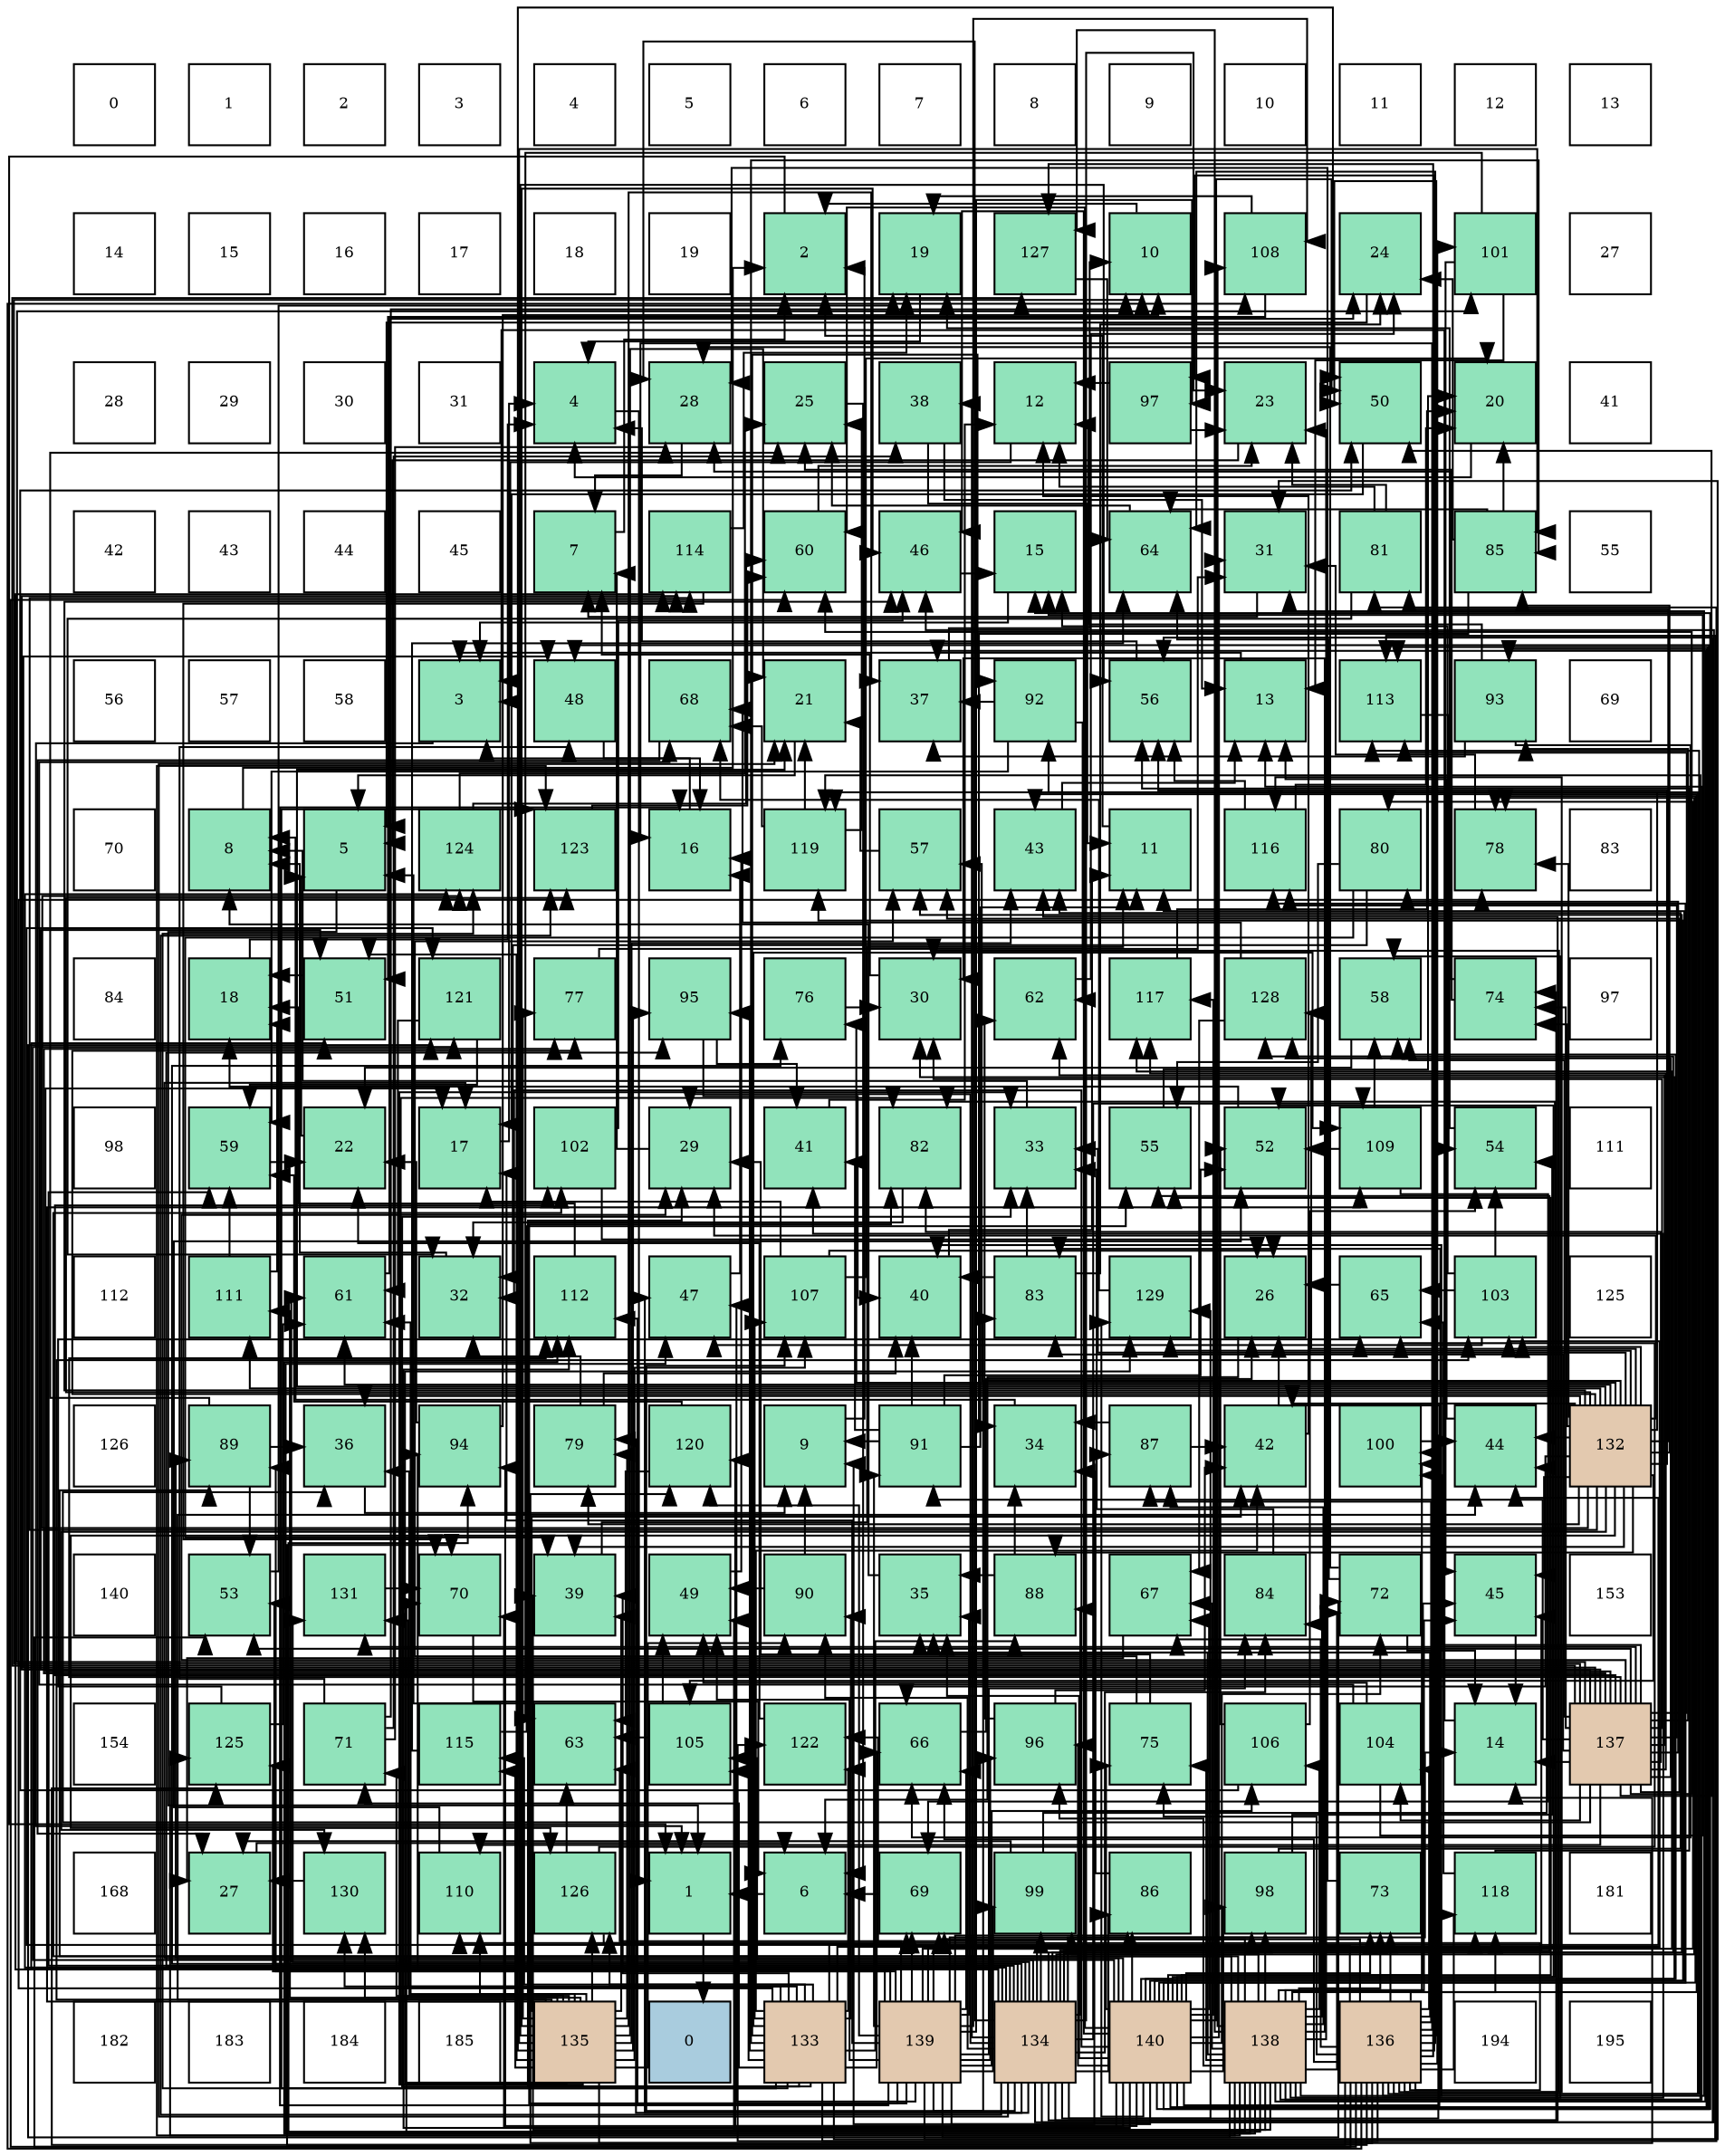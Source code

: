 digraph layout{
 rankdir=TB;
 splines=ortho;
 node [style=filled shape=square fixedsize=true width=0.6];
0[label="0", fontsize=8, fillcolor="#ffffff"];
1[label="1", fontsize=8, fillcolor="#ffffff"];
2[label="2", fontsize=8, fillcolor="#ffffff"];
3[label="3", fontsize=8, fillcolor="#ffffff"];
4[label="4", fontsize=8, fillcolor="#ffffff"];
5[label="5", fontsize=8, fillcolor="#ffffff"];
6[label="6", fontsize=8, fillcolor="#ffffff"];
7[label="7", fontsize=8, fillcolor="#ffffff"];
8[label="8", fontsize=8, fillcolor="#ffffff"];
9[label="9", fontsize=8, fillcolor="#ffffff"];
10[label="10", fontsize=8, fillcolor="#ffffff"];
11[label="11", fontsize=8, fillcolor="#ffffff"];
12[label="12", fontsize=8, fillcolor="#ffffff"];
13[label="13", fontsize=8, fillcolor="#ffffff"];
14[label="14", fontsize=8, fillcolor="#ffffff"];
15[label="15", fontsize=8, fillcolor="#ffffff"];
16[label="16", fontsize=8, fillcolor="#ffffff"];
17[label="17", fontsize=8, fillcolor="#ffffff"];
18[label="18", fontsize=8, fillcolor="#ffffff"];
19[label="19", fontsize=8, fillcolor="#ffffff"];
20[label="2", fontsize=8, fillcolor="#91e3bb"];
21[label="19", fontsize=8, fillcolor="#91e3bb"];
22[label="127", fontsize=8, fillcolor="#91e3bb"];
23[label="10", fontsize=8, fillcolor="#91e3bb"];
24[label="108", fontsize=8, fillcolor="#91e3bb"];
25[label="24", fontsize=8, fillcolor="#91e3bb"];
26[label="101", fontsize=8, fillcolor="#91e3bb"];
27[label="27", fontsize=8, fillcolor="#ffffff"];
28[label="28", fontsize=8, fillcolor="#ffffff"];
29[label="29", fontsize=8, fillcolor="#ffffff"];
30[label="30", fontsize=8, fillcolor="#ffffff"];
31[label="31", fontsize=8, fillcolor="#ffffff"];
32[label="4", fontsize=8, fillcolor="#91e3bb"];
33[label="28", fontsize=8, fillcolor="#91e3bb"];
34[label="25", fontsize=8, fillcolor="#91e3bb"];
35[label="38", fontsize=8, fillcolor="#91e3bb"];
36[label="12", fontsize=8, fillcolor="#91e3bb"];
37[label="97", fontsize=8, fillcolor="#91e3bb"];
38[label="23", fontsize=8, fillcolor="#91e3bb"];
39[label="50", fontsize=8, fillcolor="#91e3bb"];
40[label="20", fontsize=8, fillcolor="#91e3bb"];
41[label="41", fontsize=8, fillcolor="#ffffff"];
42[label="42", fontsize=8, fillcolor="#ffffff"];
43[label="43", fontsize=8, fillcolor="#ffffff"];
44[label="44", fontsize=8, fillcolor="#ffffff"];
45[label="45", fontsize=8, fillcolor="#ffffff"];
46[label="7", fontsize=8, fillcolor="#91e3bb"];
47[label="114", fontsize=8, fillcolor="#91e3bb"];
48[label="60", fontsize=8, fillcolor="#91e3bb"];
49[label="46", fontsize=8, fillcolor="#91e3bb"];
50[label="15", fontsize=8, fillcolor="#91e3bb"];
51[label="64", fontsize=8, fillcolor="#91e3bb"];
52[label="31", fontsize=8, fillcolor="#91e3bb"];
53[label="81", fontsize=8, fillcolor="#91e3bb"];
54[label="85", fontsize=8, fillcolor="#91e3bb"];
55[label="55", fontsize=8, fillcolor="#ffffff"];
56[label="56", fontsize=8, fillcolor="#ffffff"];
57[label="57", fontsize=8, fillcolor="#ffffff"];
58[label="58", fontsize=8, fillcolor="#ffffff"];
59[label="3", fontsize=8, fillcolor="#91e3bb"];
60[label="48", fontsize=8, fillcolor="#91e3bb"];
61[label="68", fontsize=8, fillcolor="#91e3bb"];
62[label="21", fontsize=8, fillcolor="#91e3bb"];
63[label="37", fontsize=8, fillcolor="#91e3bb"];
64[label="92", fontsize=8, fillcolor="#91e3bb"];
65[label="56", fontsize=8, fillcolor="#91e3bb"];
66[label="13", fontsize=8, fillcolor="#91e3bb"];
67[label="113", fontsize=8, fillcolor="#91e3bb"];
68[label="93", fontsize=8, fillcolor="#91e3bb"];
69[label="69", fontsize=8, fillcolor="#ffffff"];
70[label="70", fontsize=8, fillcolor="#ffffff"];
71[label="8", fontsize=8, fillcolor="#91e3bb"];
72[label="5", fontsize=8, fillcolor="#91e3bb"];
73[label="124", fontsize=8, fillcolor="#91e3bb"];
74[label="123", fontsize=8, fillcolor="#91e3bb"];
75[label="16", fontsize=8, fillcolor="#91e3bb"];
76[label="119", fontsize=8, fillcolor="#91e3bb"];
77[label="57", fontsize=8, fillcolor="#91e3bb"];
78[label="43", fontsize=8, fillcolor="#91e3bb"];
79[label="11", fontsize=8, fillcolor="#91e3bb"];
80[label="116", fontsize=8, fillcolor="#91e3bb"];
81[label="80", fontsize=8, fillcolor="#91e3bb"];
82[label="78", fontsize=8, fillcolor="#91e3bb"];
83[label="83", fontsize=8, fillcolor="#ffffff"];
84[label="84", fontsize=8, fillcolor="#ffffff"];
85[label="18", fontsize=8, fillcolor="#91e3bb"];
86[label="51", fontsize=8, fillcolor="#91e3bb"];
87[label="121", fontsize=8, fillcolor="#91e3bb"];
88[label="77", fontsize=8, fillcolor="#91e3bb"];
89[label="95", fontsize=8, fillcolor="#91e3bb"];
90[label="76", fontsize=8, fillcolor="#91e3bb"];
91[label="30", fontsize=8, fillcolor="#91e3bb"];
92[label="62", fontsize=8, fillcolor="#91e3bb"];
93[label="117", fontsize=8, fillcolor="#91e3bb"];
94[label="128", fontsize=8, fillcolor="#91e3bb"];
95[label="58", fontsize=8, fillcolor="#91e3bb"];
96[label="74", fontsize=8, fillcolor="#91e3bb"];
97[label="97", fontsize=8, fillcolor="#ffffff"];
98[label="98", fontsize=8, fillcolor="#ffffff"];
99[label="59", fontsize=8, fillcolor="#91e3bb"];
100[label="22", fontsize=8, fillcolor="#91e3bb"];
101[label="17", fontsize=8, fillcolor="#91e3bb"];
102[label="102", fontsize=8, fillcolor="#91e3bb"];
103[label="29", fontsize=8, fillcolor="#91e3bb"];
104[label="41", fontsize=8, fillcolor="#91e3bb"];
105[label="82", fontsize=8, fillcolor="#91e3bb"];
106[label="33", fontsize=8, fillcolor="#91e3bb"];
107[label="55", fontsize=8, fillcolor="#91e3bb"];
108[label="52", fontsize=8, fillcolor="#91e3bb"];
109[label="109", fontsize=8, fillcolor="#91e3bb"];
110[label="54", fontsize=8, fillcolor="#91e3bb"];
111[label="111", fontsize=8, fillcolor="#ffffff"];
112[label="112", fontsize=8, fillcolor="#ffffff"];
113[label="111", fontsize=8, fillcolor="#91e3bb"];
114[label="61", fontsize=8, fillcolor="#91e3bb"];
115[label="32", fontsize=8, fillcolor="#91e3bb"];
116[label="112", fontsize=8, fillcolor="#91e3bb"];
117[label="47", fontsize=8, fillcolor="#91e3bb"];
118[label="107", fontsize=8, fillcolor="#91e3bb"];
119[label="40", fontsize=8, fillcolor="#91e3bb"];
120[label="83", fontsize=8, fillcolor="#91e3bb"];
121[label="129", fontsize=8, fillcolor="#91e3bb"];
122[label="26", fontsize=8, fillcolor="#91e3bb"];
123[label="65", fontsize=8, fillcolor="#91e3bb"];
124[label="103", fontsize=8, fillcolor="#91e3bb"];
125[label="125", fontsize=8, fillcolor="#ffffff"];
126[label="126", fontsize=8, fillcolor="#ffffff"];
127[label="89", fontsize=8, fillcolor="#91e3bb"];
128[label="36", fontsize=8, fillcolor="#91e3bb"];
129[label="94", fontsize=8, fillcolor="#91e3bb"];
130[label="79", fontsize=8, fillcolor="#91e3bb"];
131[label="120", fontsize=8, fillcolor="#91e3bb"];
132[label="9", fontsize=8, fillcolor="#91e3bb"];
133[label="91", fontsize=8, fillcolor="#91e3bb"];
134[label="34", fontsize=8, fillcolor="#91e3bb"];
135[label="87", fontsize=8, fillcolor="#91e3bb"];
136[label="42", fontsize=8, fillcolor="#91e3bb"];
137[label="100", fontsize=8, fillcolor="#91e3bb"];
138[label="44", fontsize=8, fillcolor="#91e3bb"];
139[label="132", fontsize=8, fillcolor="#e3c9af"];
140[label="140", fontsize=8, fillcolor="#ffffff"];
141[label="53", fontsize=8, fillcolor="#91e3bb"];
142[label="131", fontsize=8, fillcolor="#91e3bb"];
143[label="70", fontsize=8, fillcolor="#91e3bb"];
144[label="39", fontsize=8, fillcolor="#91e3bb"];
145[label="49", fontsize=8, fillcolor="#91e3bb"];
146[label="90", fontsize=8, fillcolor="#91e3bb"];
147[label="35", fontsize=8, fillcolor="#91e3bb"];
148[label="88", fontsize=8, fillcolor="#91e3bb"];
149[label="67", fontsize=8, fillcolor="#91e3bb"];
150[label="84", fontsize=8, fillcolor="#91e3bb"];
151[label="72", fontsize=8, fillcolor="#91e3bb"];
152[label="45", fontsize=8, fillcolor="#91e3bb"];
153[label="153", fontsize=8, fillcolor="#ffffff"];
154[label="154", fontsize=8, fillcolor="#ffffff"];
155[label="125", fontsize=8, fillcolor="#91e3bb"];
156[label="71", fontsize=8, fillcolor="#91e3bb"];
157[label="115", fontsize=8, fillcolor="#91e3bb"];
158[label="63", fontsize=8, fillcolor="#91e3bb"];
159[label="105", fontsize=8, fillcolor="#91e3bb"];
160[label="122", fontsize=8, fillcolor="#91e3bb"];
161[label="66", fontsize=8, fillcolor="#91e3bb"];
162[label="96", fontsize=8, fillcolor="#91e3bb"];
163[label="75", fontsize=8, fillcolor="#91e3bb"];
164[label="106", fontsize=8, fillcolor="#91e3bb"];
165[label="104", fontsize=8, fillcolor="#91e3bb"];
166[label="14", fontsize=8, fillcolor="#91e3bb"];
167[label="137", fontsize=8, fillcolor="#e3c9af"];
168[label="168", fontsize=8, fillcolor="#ffffff"];
169[label="27", fontsize=8, fillcolor="#91e3bb"];
170[label="130", fontsize=8, fillcolor="#91e3bb"];
171[label="110", fontsize=8, fillcolor="#91e3bb"];
172[label="126", fontsize=8, fillcolor="#91e3bb"];
173[label="1", fontsize=8, fillcolor="#91e3bb"];
174[label="6", fontsize=8, fillcolor="#91e3bb"];
175[label="69", fontsize=8, fillcolor="#91e3bb"];
176[label="99", fontsize=8, fillcolor="#91e3bb"];
177[label="86", fontsize=8, fillcolor="#91e3bb"];
178[label="98", fontsize=8, fillcolor="#91e3bb"];
179[label="73", fontsize=8, fillcolor="#91e3bb"];
180[label="118", fontsize=8, fillcolor="#91e3bb"];
181[label="181", fontsize=8, fillcolor="#ffffff"];
182[label="182", fontsize=8, fillcolor="#ffffff"];
183[label="183", fontsize=8, fillcolor="#ffffff"];
184[label="184", fontsize=8, fillcolor="#ffffff"];
185[label="185", fontsize=8, fillcolor="#ffffff"];
186[label="135", fontsize=8, fillcolor="#e3c9af"];
187[label="0", fontsize=8, fillcolor="#a9ccde"];
188[label="133", fontsize=8, fillcolor="#e3c9af"];
189[label="139", fontsize=8, fillcolor="#e3c9af"];
190[label="134", fontsize=8, fillcolor="#e3c9af"];
191[label="140", fontsize=8, fillcolor="#e3c9af"];
192[label="138", fontsize=8, fillcolor="#e3c9af"];
193[label="136", fontsize=8, fillcolor="#e3c9af"];
194[label="194", fontsize=8, fillcolor="#ffffff"];
195[label="195", fontsize=8, fillcolor="#ffffff"];
edge [constraint=false, style=vis];173 -> 187;
20 -> 173;
59 -> 173;
32 -> 173;
72 -> 173;
174 -> 173;
46 -> 20;
71 -> 20;
132 -> 20;
23 -> 20;
79 -> 20;
36 -> 59;
66 -> 59;
166 -> 59;
50 -> 59;
75 -> 59;
101 -> 32;
85 -> 32;
21 -> 32;
40 -> 32;
62 -> 72;
100 -> 72;
38 -> 72;
25 -> 72;
34 -> 174;
122 -> 174;
169 -> 174;
33 -> 46;
103 -> 46;
91 -> 46;
52 -> 46;
115 -> 71;
106 -> 71;
134 -> 71;
147 -> 71;
128 -> 132;
63 -> 23;
35 -> 79;
35 -> 66;
144 -> 79;
119 -> 79;
104 -> 36;
136 -> 36;
78 -> 66;
138 -> 66;
152 -> 166;
49 -> 50;
117 -> 75;
60 -> 75;
145 -> 75;
39 -> 101;
86 -> 85;
108 -> 85;
141 -> 21;
110 -> 21;
107 -> 40;
65 -> 32;
77 -> 62;
95 -> 100;
99 -> 100;
48 -> 38;
114 -> 25;
92 -> 25;
158 -> 72;
51 -> 34;
123 -> 122;
161 -> 122;
149 -> 169;
61 -> 169;
175 -> 174;
143 -> 174;
156 -> 23;
156 -> 33;
156 -> 35;
156 -> 60;
151 -> 166;
151 -> 33;
151 -> 51;
179 -> 33;
96 -> 34;
96 -> 33;
163 -> 103;
163 -> 77;
90 -> 91;
88 -> 52;
82 -> 52;
130 -> 115;
130 -> 119;
81 -> 115;
81 -> 144;
81 -> 107;
53 -> 36;
53 -> 38;
53 -> 115;
105 -> 115;
120 -> 25;
120 -> 106;
120 -> 119;
150 -> 106;
54 -> 40;
54 -> 25;
54 -> 134;
54 -> 51;
177 -> 134;
135 -> 134;
135 -> 136;
148 -> 134;
148 -> 147;
127 -> 34;
127 -> 128;
127 -> 141;
146 -> 132;
146 -> 145;
133 -> 132;
133 -> 79;
133 -> 119;
133 -> 104;
133 -> 108;
64 -> 63;
64 -> 99;
64 -> 92;
68 -> 36;
68 -> 63;
68 -> 161;
129 -> 23;
129 -> 100;
89 -> 119;
89 -> 104;
162 -> 136;
162 -> 92;
37 -> 36;
37 -> 38;
178 -> 78;
178 -> 110;
176 -> 169;
176 -> 138;
137 -> 138;
26 -> 66;
26 -> 152;
26 -> 158;
102 -> 122;
102 -> 49;
124 -> 50;
124 -> 117;
124 -> 110;
124 -> 123;
165 -> 50;
165 -> 145;
165 -> 61;
159 -> 145;
159 -> 158;
164 -> 39;
164 -> 108;
164 -> 110;
118 -> 101;
118 -> 40;
118 -> 122;
24 -> 21;
24 -> 86;
109 -> 108;
109 -> 95;
109 -> 175;
171 -> 108;
113 -> 85;
113 -> 99;
116 -> 85;
67 -> 110;
47 -> 21;
47 -> 143;
157 -> 107;
157 -> 51;
80 -> 40;
80 -> 65;
93 -> 40;
180 -> 65;
180 -> 123;
76 -> 62;
76 -> 34;
76 -> 61;
131 -> 99;
131 -> 158;
87 -> 99;
87 -> 114;
160 -> 100;
74 -> 48;
73 -> 34;
73 -> 48;
155 -> 114;
155 -> 123;
172 -> 158;
172 -> 123;
172 -> 175;
22 -> 51;
94 -> 149;
94 -> 61;
121 -> 61;
170 -> 169;
142 -> 143;
139 -> 62;
139 -> 103;
139 -> 106;
139 -> 128;
139 -> 144;
139 -> 136;
139 -> 138;
139 -> 152;
139 -> 49;
139 -> 65;
139 -> 77;
139 -> 114;
139 -> 161;
139 -> 96;
139 -> 90;
139 -> 88;
139 -> 82;
139 -> 130;
139 -> 53;
139 -> 54;
139 -> 148;
139 -> 64;
139 -> 124;
139 -> 159;
139 -> 113;
139 -> 47;
139 -> 74;
139 -> 73;
139 -> 172;
139 -> 94;
139 -> 121;
139 -> 170;
188 -> 103;
188 -> 106;
188 -> 144;
188 -> 136;
188 -> 138;
188 -> 161;
188 -> 156;
188 -> 82;
188 -> 53;
188 -> 54;
188 -> 148;
188 -> 146;
188 -> 64;
188 -> 89;
188 -> 124;
188 -> 159;
188 -> 118;
188 -> 109;
188 -> 67;
188 -> 157;
188 -> 160;
188 -> 74;
188 -> 73;
188 -> 172;
188 -> 170;
188 -> 142;
190 -> 166;
190 -> 62;
190 -> 38;
190 -> 33;
190 -> 103;
190 -> 35;
190 -> 78;
190 -> 152;
190 -> 49;
190 -> 117;
190 -> 86;
190 -> 141;
190 -> 107;
190 -> 65;
190 -> 77;
190 -> 99;
190 -> 114;
190 -> 96;
190 -> 90;
190 -> 82;
190 -> 130;
190 -> 150;
190 -> 177;
190 -> 148;
190 -> 146;
190 -> 89;
190 -> 176;
190 -> 137;
190 -> 159;
190 -> 118;
190 -> 109;
190 -> 47;
190 -> 160;
190 -> 74;
190 -> 73;
190 -> 94;
190 -> 121;
190 -> 142;
186 -> 166;
186 -> 62;
186 -> 106;
186 -> 128;
186 -> 63;
186 -> 144;
186 -> 136;
186 -> 78;
186 -> 138;
186 -> 49;
186 -> 39;
186 -> 86;
186 -> 65;
186 -> 114;
186 -> 156;
186 -> 88;
186 -> 130;
186 -> 105;
186 -> 54;
186 -> 146;
186 -> 89;
186 -> 124;
186 -> 118;
186 -> 109;
186 -> 171;
186 -> 113;
186 -> 157;
186 -> 172;
186 -> 121;
186 -> 170;
193 -> 75;
193 -> 91;
193 -> 52;
193 -> 147;
193 -> 78;
193 -> 39;
193 -> 141;
193 -> 48;
193 -> 51;
193 -> 161;
193 -> 149;
193 -> 175;
193 -> 143;
193 -> 179;
193 -> 163;
193 -> 120;
193 -> 135;
193 -> 37;
193 -> 26;
193 -> 165;
193 -> 24;
193 -> 171;
193 -> 67;
193 -> 80;
193 -> 180;
193 -> 76;
193 -> 131;
193 -> 87;
193 -> 160;
193 -> 155;
193 -> 22;
167 -> 23;
167 -> 166;
167 -> 101;
167 -> 103;
167 -> 91;
167 -> 128;
167 -> 60;
167 -> 39;
167 -> 86;
167 -> 141;
167 -> 77;
167 -> 95;
167 -> 48;
167 -> 92;
167 -> 96;
167 -> 88;
167 -> 81;
167 -> 105;
167 -> 120;
167 -> 133;
167 -> 68;
167 -> 137;
167 -> 26;
167 -> 102;
167 -> 165;
167 -> 171;
167 -> 116;
167 -> 67;
167 -> 47;
167 -> 80;
167 -> 93;
167 -> 22;
167 -> 94;
167 -> 142;
192 -> 66;
192 -> 38;
192 -> 91;
192 -> 147;
192 -> 63;
192 -> 144;
192 -> 119;
192 -> 104;
192 -> 152;
192 -> 117;
192 -> 145;
192 -> 95;
192 -> 149;
192 -> 175;
192 -> 143;
192 -> 151;
192 -> 179;
192 -> 163;
192 -> 150;
192 -> 135;
192 -> 127;
192 -> 129;
192 -> 162;
192 -> 178;
192 -> 176;
192 -> 137;
192 -> 102;
192 -> 164;
192 -> 24;
192 -> 116;
192 -> 180;
192 -> 76;
192 -> 87;
192 -> 74;
192 -> 155;
192 -> 22;
189 -> 75;
189 -> 101;
189 -> 52;
189 -> 147;
189 -> 117;
189 -> 145;
189 -> 158;
189 -> 161;
189 -> 175;
189 -> 151;
189 -> 81;
189 -> 105;
189 -> 120;
189 -> 150;
189 -> 177;
189 -> 135;
189 -> 127;
189 -> 133;
189 -> 129;
189 -> 162;
189 -> 37;
189 -> 178;
189 -> 176;
189 -> 164;
189 -> 24;
189 -> 116;
189 -> 93;
189 -> 180;
189 -> 131;
189 -> 155;
191 -> 132;
191 -> 79;
191 -> 50;
191 -> 101;
191 -> 122;
191 -> 91;
191 -> 52;
191 -> 115;
191 -> 147;
191 -> 152;
191 -> 49;
191 -> 60;
191 -> 39;
191 -> 108;
191 -> 107;
191 -> 95;
191 -> 48;
191 -> 149;
191 -> 143;
191 -> 151;
191 -> 179;
191 -> 163;
191 -> 82;
191 -> 105;
191 -> 177;
191 -> 127;
191 -> 68;
191 -> 129;
191 -> 162;
191 -> 178;
191 -> 116;
191 -> 67;
191 -> 80;
191 -> 93;
191 -> 76;
191 -> 131;
191 -> 87;
191 -> 121;
edge [constraint=true, style=invis];
0 -> 14 -> 28 -> 42 -> 56 -> 70 -> 84 -> 98 -> 112 -> 126 -> 140 -> 154 -> 168 -> 182;
1 -> 15 -> 29 -> 43 -> 57 -> 71 -> 85 -> 99 -> 113 -> 127 -> 141 -> 155 -> 169 -> 183;
2 -> 16 -> 30 -> 44 -> 58 -> 72 -> 86 -> 100 -> 114 -> 128 -> 142 -> 156 -> 170 -> 184;
3 -> 17 -> 31 -> 45 -> 59 -> 73 -> 87 -> 101 -> 115 -> 129 -> 143 -> 157 -> 171 -> 185;
4 -> 18 -> 32 -> 46 -> 60 -> 74 -> 88 -> 102 -> 116 -> 130 -> 144 -> 158 -> 172 -> 186;
5 -> 19 -> 33 -> 47 -> 61 -> 75 -> 89 -> 103 -> 117 -> 131 -> 145 -> 159 -> 173 -> 187;
6 -> 20 -> 34 -> 48 -> 62 -> 76 -> 90 -> 104 -> 118 -> 132 -> 146 -> 160 -> 174 -> 188;
7 -> 21 -> 35 -> 49 -> 63 -> 77 -> 91 -> 105 -> 119 -> 133 -> 147 -> 161 -> 175 -> 189;
8 -> 22 -> 36 -> 50 -> 64 -> 78 -> 92 -> 106 -> 120 -> 134 -> 148 -> 162 -> 176 -> 190;
9 -> 23 -> 37 -> 51 -> 65 -> 79 -> 93 -> 107 -> 121 -> 135 -> 149 -> 163 -> 177 -> 191;
10 -> 24 -> 38 -> 52 -> 66 -> 80 -> 94 -> 108 -> 122 -> 136 -> 150 -> 164 -> 178 -> 192;
11 -> 25 -> 39 -> 53 -> 67 -> 81 -> 95 -> 109 -> 123 -> 137 -> 151 -> 165 -> 179 -> 193;
12 -> 26 -> 40 -> 54 -> 68 -> 82 -> 96 -> 110 -> 124 -> 138 -> 152 -> 166 -> 180 -> 194;
13 -> 27 -> 41 -> 55 -> 69 -> 83 -> 97 -> 111 -> 125 -> 139 -> 153 -> 167 -> 181 -> 195;
rank = same {0 -> 1 -> 2 -> 3 -> 4 -> 5 -> 6 -> 7 -> 8 -> 9 -> 10 -> 11 -> 12 -> 13};
rank = same {14 -> 15 -> 16 -> 17 -> 18 -> 19 -> 20 -> 21 -> 22 -> 23 -> 24 -> 25 -> 26 -> 27};
rank = same {28 -> 29 -> 30 -> 31 -> 32 -> 33 -> 34 -> 35 -> 36 -> 37 -> 38 -> 39 -> 40 -> 41};
rank = same {42 -> 43 -> 44 -> 45 -> 46 -> 47 -> 48 -> 49 -> 50 -> 51 -> 52 -> 53 -> 54 -> 55};
rank = same {56 -> 57 -> 58 -> 59 -> 60 -> 61 -> 62 -> 63 -> 64 -> 65 -> 66 -> 67 -> 68 -> 69};
rank = same {70 -> 71 -> 72 -> 73 -> 74 -> 75 -> 76 -> 77 -> 78 -> 79 -> 80 -> 81 -> 82 -> 83};
rank = same {84 -> 85 -> 86 -> 87 -> 88 -> 89 -> 90 -> 91 -> 92 -> 93 -> 94 -> 95 -> 96 -> 97};
rank = same {98 -> 99 -> 100 -> 101 -> 102 -> 103 -> 104 -> 105 -> 106 -> 107 -> 108 -> 109 -> 110 -> 111};
rank = same {112 -> 113 -> 114 -> 115 -> 116 -> 117 -> 118 -> 119 -> 120 -> 121 -> 122 -> 123 -> 124 -> 125};
rank = same {126 -> 127 -> 128 -> 129 -> 130 -> 131 -> 132 -> 133 -> 134 -> 135 -> 136 -> 137 -> 138 -> 139};
rank = same {140 -> 141 -> 142 -> 143 -> 144 -> 145 -> 146 -> 147 -> 148 -> 149 -> 150 -> 151 -> 152 -> 153};
rank = same {154 -> 155 -> 156 -> 157 -> 158 -> 159 -> 160 -> 161 -> 162 -> 163 -> 164 -> 165 -> 166 -> 167};
rank = same {168 -> 169 -> 170 -> 171 -> 172 -> 173 -> 174 -> 175 -> 176 -> 177 -> 178 -> 179 -> 180 -> 181};
rank = same {182 -> 183 -> 184 -> 185 -> 186 -> 187 -> 188 -> 189 -> 190 -> 191 -> 192 -> 193 -> 194 -> 195};
}